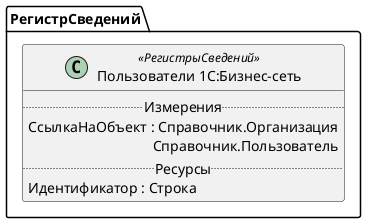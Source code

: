 ﻿@startuml Пользователи1СБизнесСеть
'!include templates.wsd
'..\include templates.wsd
class РегистрСведений.Пользователи1СБизнесСеть as "Пользователи 1С:Бизнес-сеть" <<РегистрыСведений>>
{
..Измерения..
СсылкаНаОбъект : Справочник.Организация\rСправочник.Пользователь
..Ресурсы..
Идентификатор : Строка
}
@enduml

